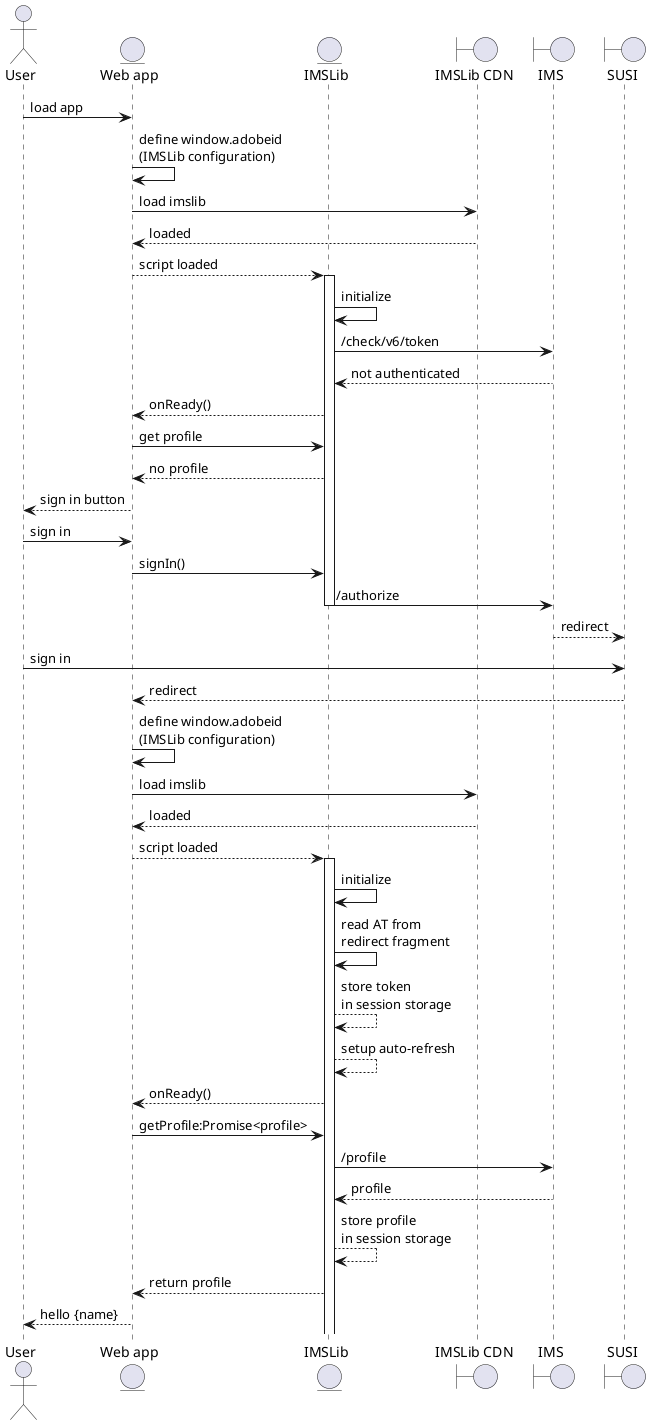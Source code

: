 @startuml
actor User as u
entity "Web app" as b
entity IMSLib as l
boundary "IMSLib CDN" as cdn
boundary IMS as i
boundary SUSI as s

u -> b: load app
b -> b: define window.adobeid\n(IMSLib configuration)
b -> cdn: load imslib
cdn --> b: loaded
b --> l: script loaded
activate l
l -> l: initialize
l -> i: /check/v6/token
i --> l: not authenticated
l --> b: onReady()
b -> l: get profile
l --> b: no profile
b --> u: sign in button
u -> b: sign in
b -> l: signIn()
l -> i: /authorize
deactivate l
i --> s: redirect
u -> s: sign in
s --> b: redirect
b -> b: define window.adobeid\n(IMSLib configuration)
b -> cdn: load imslib
cdn --> b: loaded
b --> l: script loaded
activate l
l -> l: initialize
l -> l: read AT from \nredirect fragment
l --> l: store token\nin session storage
l --> l: setup auto-refresh
l --> b: onReady()
b -> l: getProfile:Promise<profile>
l -> i: /profile
i --> l: profile
l -->l: store profile\nin session storage
l --> b: return profile
b --> u: hello {name}

@enduml